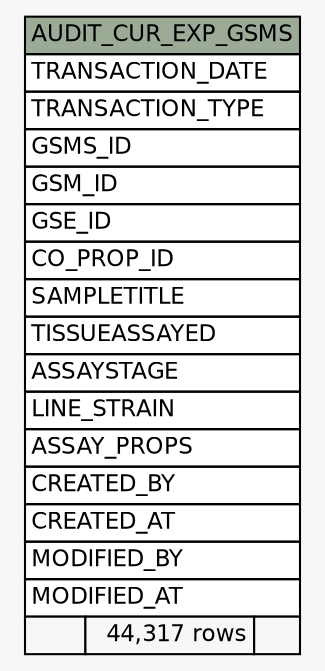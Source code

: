 // dot 2.38.0 on Windows 10 10.0
// SchemaSpy rev Unknown
digraph "AUDIT_CUR_EXP_GSMS" {
  graph [
    rankdir="RL"
    bgcolor="#f7f7f7"
    nodesep="0.18"
    ranksep="0.46"
    fontname="Helvetica"
    fontsize="11"
  ];
  node [
    fontname="Helvetica"
    fontsize="11"
    shape="plaintext"
  ];
  edge [
    arrowsize="0.8"
  ];
  "AUDIT_CUR_EXP_GSMS" [
    label=<
    <TABLE BORDER="0" CELLBORDER="1" CELLSPACING="0" BGCOLOR="#ffffff">
      <TR><TD COLSPAN="3" BGCOLOR="#9bab96" ALIGN="CENTER">AUDIT_CUR_EXP_GSMS</TD></TR>
      <TR><TD PORT="TRANSACTION_DATE" COLSPAN="3" ALIGN="LEFT">TRANSACTION_DATE</TD></TR>
      <TR><TD PORT="TRANSACTION_TYPE" COLSPAN="3" ALIGN="LEFT">TRANSACTION_TYPE</TD></TR>
      <TR><TD PORT="GSMS_ID" COLSPAN="3" ALIGN="LEFT">GSMS_ID</TD></TR>
      <TR><TD PORT="GSM_ID" COLSPAN="3" ALIGN="LEFT">GSM_ID</TD></TR>
      <TR><TD PORT="GSE_ID" COLSPAN="3" ALIGN="LEFT">GSE_ID</TD></TR>
      <TR><TD PORT="CO_PROP_ID" COLSPAN="3" ALIGN="LEFT">CO_PROP_ID</TD></TR>
      <TR><TD PORT="SAMPLETITLE" COLSPAN="3" ALIGN="LEFT">SAMPLETITLE</TD></TR>
      <TR><TD PORT="TISSUEASSAYED" COLSPAN="3" ALIGN="LEFT">TISSUEASSAYED</TD></TR>
      <TR><TD PORT="ASSAYSTAGE" COLSPAN="3" ALIGN="LEFT">ASSAYSTAGE</TD></TR>
      <TR><TD PORT="LINE_STRAIN" COLSPAN="3" ALIGN="LEFT">LINE_STRAIN</TD></TR>
      <TR><TD PORT="ASSAY_PROPS" COLSPAN="3" ALIGN="LEFT">ASSAY_PROPS</TD></TR>
      <TR><TD PORT="CREATED_BY" COLSPAN="3" ALIGN="LEFT">CREATED_BY</TD></TR>
      <TR><TD PORT="CREATED_AT" COLSPAN="3" ALIGN="LEFT">CREATED_AT</TD></TR>
      <TR><TD PORT="MODIFIED_BY" COLSPAN="3" ALIGN="LEFT">MODIFIED_BY</TD></TR>
      <TR><TD PORT="MODIFIED_AT" COLSPAN="3" ALIGN="LEFT">MODIFIED_AT</TD></TR>
      <TR><TD ALIGN="LEFT" BGCOLOR="#f7f7f7">  </TD><TD ALIGN="RIGHT" BGCOLOR="#f7f7f7">44,317 rows</TD><TD ALIGN="RIGHT" BGCOLOR="#f7f7f7">  </TD></TR>
    </TABLE>>
    URL="tables/AUDIT_CUR_EXP_GSMS.html"
    tooltip="AUDIT_CUR_EXP_GSMS"
  ];
}
